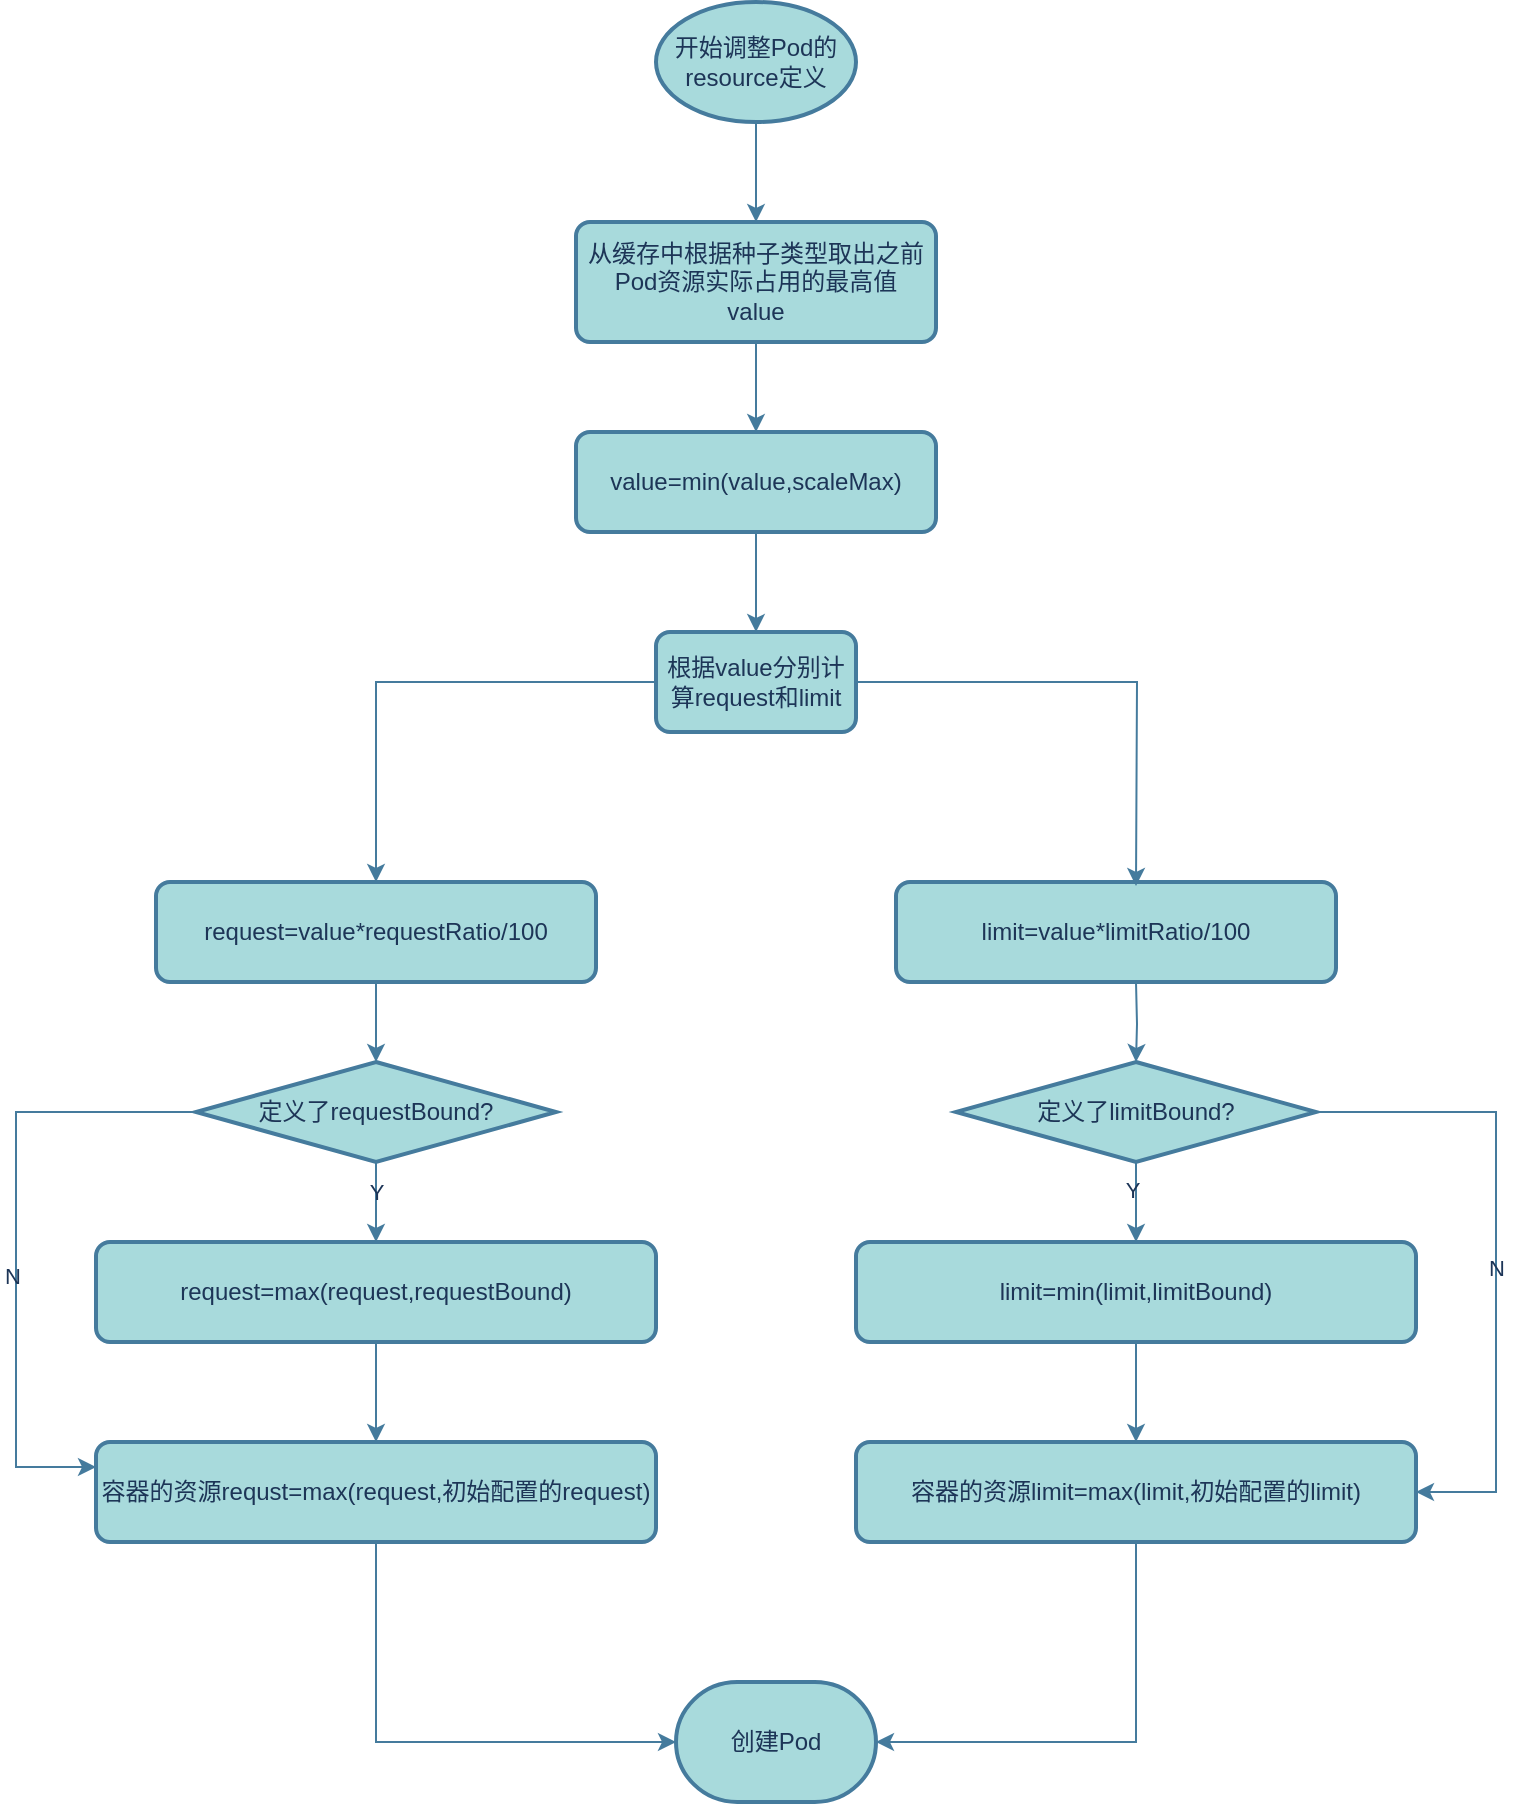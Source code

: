 <mxfile version="24.7.8">
  <diagram id="C5RBs43oDa-KdzZeNtuy" name="Page-1">
    <mxGraphModel dx="1434" dy="746" grid="1" gridSize="10" guides="1" tooltips="1" connect="1" arrows="1" fold="1" page="1" pageScale="1" pageWidth="827" pageHeight="1169" math="0" shadow="0">
      <root>
        <mxCell id="WIyWlLk6GJQsqaUBKTNV-0" />
        <mxCell id="WIyWlLk6GJQsqaUBKTNV-1" parent="WIyWlLk6GJQsqaUBKTNV-0" />
        <mxCell id="9JtKDe7apVkJXHzbWkdU-3" style="edgeStyle=orthogonalEdgeStyle;rounded=0;orthogonalLoop=1;jettySize=auto;html=1;exitX=0.5;exitY=1;exitDx=0;exitDy=0;exitPerimeter=0;entryX=0.5;entryY=0;entryDx=0;entryDy=0;labelBackgroundColor=none;strokeColor=#457B9D;fontColor=default;" edge="1" parent="WIyWlLk6GJQsqaUBKTNV-1" source="9JtKDe7apVkJXHzbWkdU-0" target="9JtKDe7apVkJXHzbWkdU-1">
          <mxGeometry relative="1" as="geometry" />
        </mxCell>
        <mxCell id="9JtKDe7apVkJXHzbWkdU-0" value="开始调整Pod的resource定义" style="strokeWidth=2;html=1;shape=mxgraph.flowchart.start_1;whiteSpace=wrap;labelBackgroundColor=none;fillColor=#A8DADC;strokeColor=#457B9D;fontColor=#1D3557;" vertex="1" parent="WIyWlLk6GJQsqaUBKTNV-1">
          <mxGeometry x="340" y="180" width="100" height="60" as="geometry" />
        </mxCell>
        <mxCell id="9JtKDe7apVkJXHzbWkdU-1" value="从缓存中根据种子类型取出之前Pod资源实际占用的最高值&lt;div&gt;value&lt;/div&gt;" style="rounded=1;whiteSpace=wrap;html=1;absoluteArcSize=1;arcSize=14;strokeWidth=2;labelBackgroundColor=none;fillColor=#A8DADC;strokeColor=#457B9D;fontColor=#1D3557;" vertex="1" parent="WIyWlLk6GJQsqaUBKTNV-1">
          <mxGeometry x="300" y="290" width="180" height="60" as="geometry" />
        </mxCell>
        <mxCell id="9JtKDe7apVkJXHzbWkdU-8" style="edgeStyle=orthogonalEdgeStyle;rounded=0;orthogonalLoop=1;jettySize=auto;html=1;exitX=0.5;exitY=1;exitDx=0;exitDy=0;entryX=0.5;entryY=0;entryDx=0;entryDy=0;labelBackgroundColor=none;strokeColor=#457B9D;fontColor=default;" edge="1" parent="WIyWlLk6GJQsqaUBKTNV-1" source="9JtKDe7apVkJXHzbWkdU-5" target="9JtKDe7apVkJXHzbWkdU-13">
          <mxGeometry relative="1" as="geometry">
            <mxPoint x="390" y="450" as="sourcePoint" />
            <mxPoint x="390" y="490" as="targetPoint" />
            <Array as="points" />
          </mxGeometry>
        </mxCell>
        <mxCell id="9JtKDe7apVkJXHzbWkdU-4" style="edgeStyle=orthogonalEdgeStyle;rounded=0;orthogonalLoop=1;jettySize=auto;html=1;exitX=0.5;exitY=1;exitDx=0;exitDy=0;entryX=0.5;entryY=0;entryDx=0;entryDy=0;labelBackgroundColor=none;strokeColor=#457B9D;fontColor=default;" edge="1" parent="WIyWlLk6GJQsqaUBKTNV-1" source="9JtKDe7apVkJXHzbWkdU-1" target="9JtKDe7apVkJXHzbWkdU-5">
          <mxGeometry relative="1" as="geometry">
            <mxPoint x="390" y="390" as="targetPoint" />
          </mxGeometry>
        </mxCell>
        <mxCell id="9JtKDe7apVkJXHzbWkdU-5" value="value=min(value,scaleMax)" style="rounded=1;whiteSpace=wrap;html=1;absoluteArcSize=1;arcSize=14;strokeWidth=2;labelBackgroundColor=none;fillColor=#A8DADC;strokeColor=#457B9D;fontColor=#1D3557;" vertex="1" parent="WIyWlLk6GJQsqaUBKTNV-1">
          <mxGeometry x="300" y="395" width="180" height="50" as="geometry" />
        </mxCell>
        <mxCell id="9JtKDe7apVkJXHzbWkdU-17" style="edgeStyle=orthogonalEdgeStyle;rounded=0;orthogonalLoop=1;jettySize=auto;html=1;exitX=0;exitY=0.5;exitDx=0;exitDy=0;entryX=0.5;entryY=0;entryDx=0;entryDy=0;labelBackgroundColor=none;strokeColor=#457B9D;fontColor=default;" edge="1" parent="WIyWlLk6GJQsqaUBKTNV-1" source="9JtKDe7apVkJXHzbWkdU-13" target="9JtKDe7apVkJXHzbWkdU-15">
          <mxGeometry relative="1" as="geometry" />
        </mxCell>
        <mxCell id="9JtKDe7apVkJXHzbWkdU-13" value="根据value分别计算request和limit" style="rounded=1;whiteSpace=wrap;html=1;absoluteArcSize=1;arcSize=14;strokeWidth=2;labelBackgroundColor=none;fillColor=#A8DADC;strokeColor=#457B9D;fontColor=#1D3557;" vertex="1" parent="WIyWlLk6GJQsqaUBKTNV-1">
          <mxGeometry x="340" y="495" width="100" height="50" as="geometry" />
        </mxCell>
        <mxCell id="9JtKDe7apVkJXHzbWkdU-21" value="" style="edgeStyle=orthogonalEdgeStyle;rounded=0;orthogonalLoop=1;jettySize=auto;html=1;labelBackgroundColor=none;strokeColor=#457B9D;fontColor=default;" edge="1" parent="WIyWlLk6GJQsqaUBKTNV-1" source="9JtKDe7apVkJXHzbWkdU-15" target="9JtKDe7apVkJXHzbWkdU-19">
          <mxGeometry relative="1" as="geometry" />
        </mxCell>
        <mxCell id="9JtKDe7apVkJXHzbWkdU-15" value="request=value*requestRatio/100" style="rounded=1;whiteSpace=wrap;html=1;absoluteArcSize=1;arcSize=14;strokeWidth=2;labelBackgroundColor=none;fillColor=#A8DADC;strokeColor=#457B9D;fontColor=#1D3557;" vertex="1" parent="WIyWlLk6GJQsqaUBKTNV-1">
          <mxGeometry x="90" y="620" width="220" height="50" as="geometry" />
        </mxCell>
        <mxCell id="9JtKDe7apVkJXHzbWkdU-16" value="limit=value*limitRatio/100" style="rounded=1;whiteSpace=wrap;html=1;absoluteArcSize=1;arcSize=14;strokeWidth=2;labelBackgroundColor=none;fillColor=#A8DADC;strokeColor=#457B9D;fontColor=#1D3557;" vertex="1" parent="WIyWlLk6GJQsqaUBKTNV-1">
          <mxGeometry x="460" y="620" width="220" height="50" as="geometry" />
        </mxCell>
        <mxCell id="9JtKDe7apVkJXHzbWkdU-18" style="edgeStyle=orthogonalEdgeStyle;rounded=0;orthogonalLoop=1;jettySize=auto;html=1;exitX=1;exitY=0.5;exitDx=0;exitDy=0;entryX=0.5;entryY=0;entryDx=0;entryDy=0;labelBackgroundColor=none;strokeColor=#457B9D;fontColor=default;" edge="1" parent="WIyWlLk6GJQsqaUBKTNV-1" source="9JtKDe7apVkJXHzbWkdU-13">
          <mxGeometry relative="1" as="geometry">
            <mxPoint x="770" y="547" as="sourcePoint" />
            <mxPoint x="580" y="622" as="targetPoint" />
          </mxGeometry>
        </mxCell>
        <mxCell id="9JtKDe7apVkJXHzbWkdU-22" value="" style="edgeStyle=orthogonalEdgeStyle;rounded=0;orthogonalLoop=1;jettySize=auto;html=1;labelBackgroundColor=none;strokeColor=#457B9D;fontColor=default;" edge="1" parent="WIyWlLk6GJQsqaUBKTNV-1" source="9JtKDe7apVkJXHzbWkdU-19" target="9JtKDe7apVkJXHzbWkdU-20">
          <mxGeometry relative="1" as="geometry" />
        </mxCell>
        <mxCell id="9JtKDe7apVkJXHzbWkdU-37" value="Y" style="edgeLabel;html=1;align=center;verticalAlign=middle;resizable=0;points=[];labelBackgroundColor=none;fontColor=#1D3557;" vertex="1" connectable="0" parent="9JtKDe7apVkJXHzbWkdU-22">
          <mxGeometry x="-0.25" relative="1" as="geometry">
            <mxPoint as="offset" />
          </mxGeometry>
        </mxCell>
        <mxCell id="9JtKDe7apVkJXHzbWkdU-35" style="edgeStyle=orthogonalEdgeStyle;rounded=0;orthogonalLoop=1;jettySize=auto;html=1;exitX=0;exitY=0.5;exitDx=0;exitDy=0;exitPerimeter=0;entryX=0;entryY=0.25;entryDx=0;entryDy=0;labelBackgroundColor=none;strokeColor=#457B9D;fontColor=default;" edge="1" parent="WIyWlLk6GJQsqaUBKTNV-1" source="9JtKDe7apVkJXHzbWkdU-19" target="9JtKDe7apVkJXHzbWkdU-28">
          <mxGeometry relative="1" as="geometry">
            <Array as="points">
              <mxPoint x="20" y="735" />
              <mxPoint x="20" y="913" />
            </Array>
          </mxGeometry>
        </mxCell>
        <mxCell id="9JtKDe7apVkJXHzbWkdU-38" value="N" style="edgeLabel;html=1;align=center;verticalAlign=middle;resizable=0;points=[];labelBackgroundColor=none;fontColor=#1D3557;" vertex="1" connectable="0" parent="9JtKDe7apVkJXHzbWkdU-35">
          <mxGeometry x="0.12" y="-2" relative="1" as="geometry">
            <mxPoint as="offset" />
          </mxGeometry>
        </mxCell>
        <mxCell id="9JtKDe7apVkJXHzbWkdU-19" value="定义了requestBound?" style="strokeWidth=2;html=1;shape=mxgraph.flowchart.decision;whiteSpace=wrap;labelBackgroundColor=none;fillColor=#A8DADC;strokeColor=#457B9D;fontColor=#1D3557;" vertex="1" parent="WIyWlLk6GJQsqaUBKTNV-1">
          <mxGeometry x="110" y="710" width="180" height="50" as="geometry" />
        </mxCell>
        <mxCell id="9JtKDe7apVkJXHzbWkdU-31" style="edgeStyle=orthogonalEdgeStyle;rounded=0;orthogonalLoop=1;jettySize=auto;html=1;exitX=0.5;exitY=1;exitDx=0;exitDy=0;entryX=0.5;entryY=0;entryDx=0;entryDy=0;labelBackgroundColor=none;strokeColor=#457B9D;fontColor=default;" edge="1" parent="WIyWlLk6GJQsqaUBKTNV-1" source="9JtKDe7apVkJXHzbWkdU-20" target="9JtKDe7apVkJXHzbWkdU-28">
          <mxGeometry relative="1" as="geometry" />
        </mxCell>
        <mxCell id="9JtKDe7apVkJXHzbWkdU-20" value="request=max(request,requestBound)" style="rounded=1;whiteSpace=wrap;html=1;absoluteArcSize=1;arcSize=14;strokeWidth=2;labelBackgroundColor=none;fillColor=#A8DADC;strokeColor=#457B9D;fontColor=#1D3557;" vertex="1" parent="WIyWlLk6GJQsqaUBKTNV-1">
          <mxGeometry x="60" y="800" width="280" height="50" as="geometry" />
        </mxCell>
        <mxCell id="9JtKDe7apVkJXHzbWkdU-23" value="" style="edgeStyle=orthogonalEdgeStyle;rounded=0;orthogonalLoop=1;jettySize=auto;html=1;labelBackgroundColor=none;strokeColor=#457B9D;fontColor=default;" edge="1" parent="WIyWlLk6GJQsqaUBKTNV-1" target="9JtKDe7apVkJXHzbWkdU-25">
          <mxGeometry relative="1" as="geometry">
            <mxPoint x="580" y="670" as="sourcePoint" />
          </mxGeometry>
        </mxCell>
        <mxCell id="9JtKDe7apVkJXHzbWkdU-24" value="" style="edgeStyle=orthogonalEdgeStyle;rounded=0;orthogonalLoop=1;jettySize=auto;html=1;labelBackgroundColor=none;strokeColor=#457B9D;fontColor=default;" edge="1" parent="WIyWlLk6GJQsqaUBKTNV-1" source="9JtKDe7apVkJXHzbWkdU-25" target="9JtKDe7apVkJXHzbWkdU-26">
          <mxGeometry relative="1" as="geometry" />
        </mxCell>
        <mxCell id="9JtKDe7apVkJXHzbWkdU-39" value="Y" style="edgeLabel;html=1;align=center;verticalAlign=middle;resizable=0;points=[];labelBackgroundColor=none;fontColor=#1D3557;" vertex="1" connectable="0" parent="9JtKDe7apVkJXHzbWkdU-24">
          <mxGeometry x="-0.3" y="-2" relative="1" as="geometry">
            <mxPoint as="offset" />
          </mxGeometry>
        </mxCell>
        <mxCell id="9JtKDe7apVkJXHzbWkdU-36" style="edgeStyle=orthogonalEdgeStyle;rounded=0;orthogonalLoop=1;jettySize=auto;html=1;exitX=1;exitY=0.5;exitDx=0;exitDy=0;exitPerimeter=0;entryX=1;entryY=0.5;entryDx=0;entryDy=0;labelBackgroundColor=none;strokeColor=#457B9D;fontColor=default;" edge="1" parent="WIyWlLk6GJQsqaUBKTNV-1" source="9JtKDe7apVkJXHzbWkdU-25" target="9JtKDe7apVkJXHzbWkdU-29">
          <mxGeometry relative="1" as="geometry">
            <Array as="points">
              <mxPoint x="760" y="735" />
              <mxPoint x="760" y="925" />
            </Array>
          </mxGeometry>
        </mxCell>
        <mxCell id="9JtKDe7apVkJXHzbWkdU-40" value="N" style="edgeLabel;html=1;align=center;verticalAlign=middle;resizable=0;points=[];labelBackgroundColor=none;fontColor=#1D3557;" vertex="1" connectable="0" parent="9JtKDe7apVkJXHzbWkdU-36">
          <mxGeometry x="0.05" relative="1" as="geometry">
            <mxPoint as="offset" />
          </mxGeometry>
        </mxCell>
        <mxCell id="9JtKDe7apVkJXHzbWkdU-25" value="定义了limitBound?" style="strokeWidth=2;html=1;shape=mxgraph.flowchart.decision;whiteSpace=wrap;labelBackgroundColor=none;fillColor=#A8DADC;strokeColor=#457B9D;fontColor=#1D3557;" vertex="1" parent="WIyWlLk6GJQsqaUBKTNV-1">
          <mxGeometry x="490" y="710" width="180" height="50" as="geometry" />
        </mxCell>
        <mxCell id="9JtKDe7apVkJXHzbWkdU-32" style="edgeStyle=orthogonalEdgeStyle;rounded=0;orthogonalLoop=1;jettySize=auto;html=1;exitX=0.5;exitY=1;exitDx=0;exitDy=0;entryX=0.5;entryY=0;entryDx=0;entryDy=0;labelBackgroundColor=none;strokeColor=#457B9D;fontColor=default;" edge="1" parent="WIyWlLk6GJQsqaUBKTNV-1" source="9JtKDe7apVkJXHzbWkdU-26" target="9JtKDe7apVkJXHzbWkdU-29">
          <mxGeometry relative="1" as="geometry" />
        </mxCell>
        <mxCell id="9JtKDe7apVkJXHzbWkdU-26" value="limit=min(limit,limitBound)" style="rounded=1;whiteSpace=wrap;html=1;absoluteArcSize=1;arcSize=14;strokeWidth=2;labelBackgroundColor=none;fillColor=#A8DADC;strokeColor=#457B9D;fontColor=#1D3557;" vertex="1" parent="WIyWlLk6GJQsqaUBKTNV-1">
          <mxGeometry x="440" y="800" width="280" height="50" as="geometry" />
        </mxCell>
        <mxCell id="9JtKDe7apVkJXHzbWkdU-28" value="容器的资源requst=max(request,初始配置的request)" style="rounded=1;whiteSpace=wrap;html=1;absoluteArcSize=1;arcSize=14;strokeWidth=2;labelBackgroundColor=none;fillColor=#A8DADC;strokeColor=#457B9D;fontColor=#1D3557;" vertex="1" parent="WIyWlLk6GJQsqaUBKTNV-1">
          <mxGeometry x="60" y="900" width="280" height="50" as="geometry" />
        </mxCell>
        <mxCell id="9JtKDe7apVkJXHzbWkdU-29" value="容器的资源limit=max(limit,初始配置的limit)" style="rounded=1;whiteSpace=wrap;html=1;absoluteArcSize=1;arcSize=14;strokeWidth=2;labelBackgroundColor=none;fillColor=#A8DADC;strokeColor=#457B9D;fontColor=#1D3557;" vertex="1" parent="WIyWlLk6GJQsqaUBKTNV-1">
          <mxGeometry x="440" y="900" width="280" height="50" as="geometry" />
        </mxCell>
        <mxCell id="9JtKDe7apVkJXHzbWkdU-30" value="创建Pod" style="strokeWidth=2;html=1;shape=mxgraph.flowchart.terminator;whiteSpace=wrap;labelBackgroundColor=none;fillColor=#A8DADC;strokeColor=#457B9D;fontColor=#1D3557;" vertex="1" parent="WIyWlLk6GJQsqaUBKTNV-1">
          <mxGeometry x="350" y="1020" width="100" height="60" as="geometry" />
        </mxCell>
        <mxCell id="9JtKDe7apVkJXHzbWkdU-33" style="edgeStyle=orthogonalEdgeStyle;rounded=0;orthogonalLoop=1;jettySize=auto;html=1;entryX=0;entryY=0.5;entryDx=0;entryDy=0;entryPerimeter=0;exitX=0.5;exitY=1;exitDx=0;exitDy=0;labelBackgroundColor=none;strokeColor=#457B9D;fontColor=default;" edge="1" parent="WIyWlLk6GJQsqaUBKTNV-1" source="9JtKDe7apVkJXHzbWkdU-28" target="9JtKDe7apVkJXHzbWkdU-30">
          <mxGeometry relative="1" as="geometry" />
        </mxCell>
        <mxCell id="9JtKDe7apVkJXHzbWkdU-34" style="edgeStyle=orthogonalEdgeStyle;rounded=0;orthogonalLoop=1;jettySize=auto;html=1;entryX=1;entryY=0.5;entryDx=0;entryDy=0;entryPerimeter=0;labelBackgroundColor=none;strokeColor=#457B9D;fontColor=default;" edge="1" parent="WIyWlLk6GJQsqaUBKTNV-1" source="9JtKDe7apVkJXHzbWkdU-29" target="9JtKDe7apVkJXHzbWkdU-30">
          <mxGeometry relative="1" as="geometry" />
        </mxCell>
      </root>
    </mxGraphModel>
  </diagram>
</mxfile>
